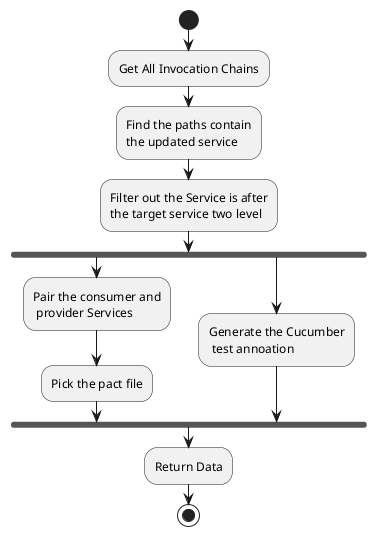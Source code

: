 @startuml
start
:Get All Invocation Chains;
:Find the paths contain\nthe updated service;
:Filter out the Service is after\nthe target service two level;
fork
    :Pair the consumer and\n provider Services;
    :Pick the pact file;
fork again
    :Generate the Cucumber\n test annoation;
end fork
:Return Data;
stop
@enduml